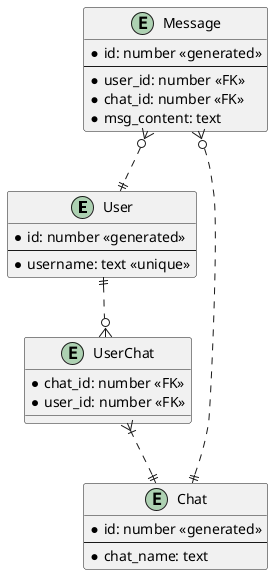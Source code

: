 @startuml database
entity User {
  *id: number <<generated>>
  --
  *username: text <<unique>>
}

entity Message {
  *id: number <<generated>>
  --
  *user_id: number <<FK>>
  *chat_id: number <<FK>>
  *msg_content: text
}

entity UserChat {
  *chat_id: number <<FK>>
  *user_id: number <<FK>>
}

entity Chat {
  *id: number <<generated>>
  --
  *chat_name: text
}

User ||..o{ UserChat
UserChat }|..|| Chat
Message }o..|| User
Message }o..|| Chat

@enduml